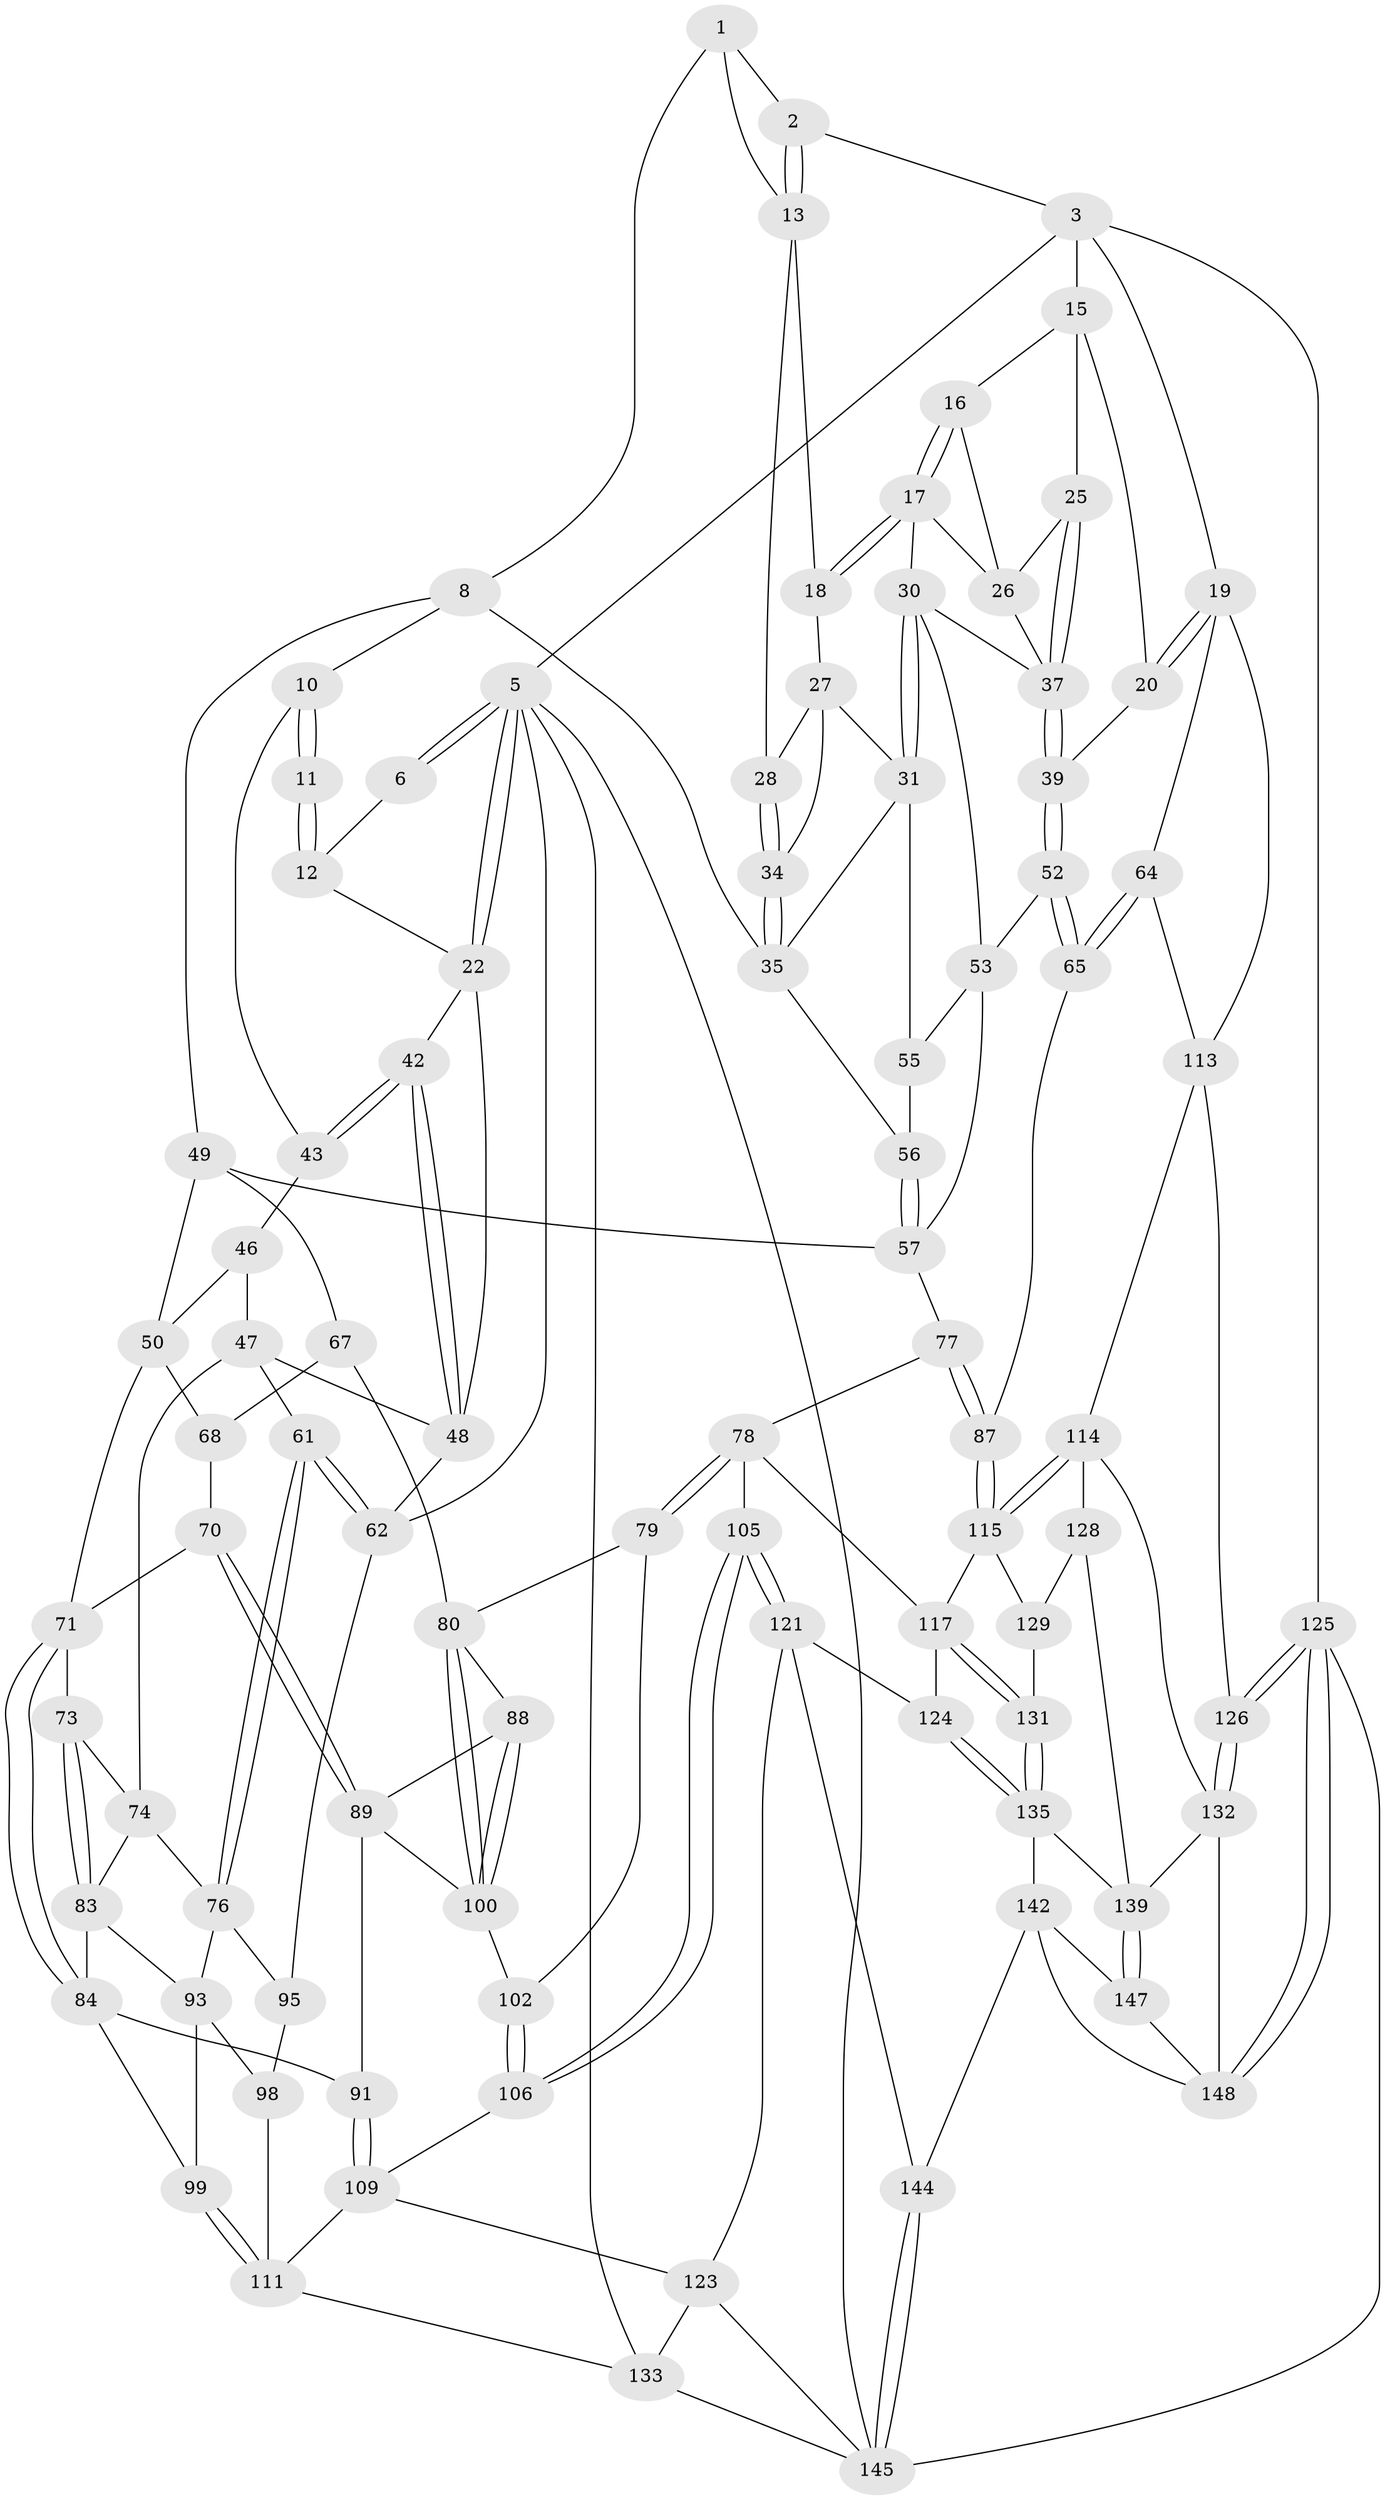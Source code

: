 // Generated by graph-tools (version 1.1) at 2025/24/03/03/25 07:24:33]
// undirected, 91 vertices, 204 edges
graph export_dot {
graph [start="1"]
  node [color=gray90,style=filled];
  1 [pos="+0.4624306584642994+0",super="+7"];
  2 [pos="+0.6136683620606439+0"];
  3 [pos="+0.8824445477737868+0",super="+4"];
  5 [pos="+0+0",super="+107"];
  6 [pos="+0.2554646362051495+0"];
  8 [pos="+0.3954547516472952+0.14153756166681303",super="+9"];
  10 [pos="+0.30634514958782+0.1000956697932196"];
  11 [pos="+0.2970674826183211+0.08398934506245831",super="+41"];
  12 [pos="+0.23576673987952526+0",super="+24"];
  13 [pos="+0.6305767844023608+0",super="+14"];
  15 [pos="+0.8788866268446495+0",super="+21"];
  16 [pos="+0.8723637607703808+0"];
  17 [pos="+0.7393618584657562+0.10129267899523774",super="+29"];
  18 [pos="+0.6339698237326576+0"];
  19 [pos="+1+0.16333768464270054",super="+63"];
  20 [pos="+1+0.15203190710301742"];
  22 [pos="+0+0",super="+23"];
  25 [pos="+0.8955743720194611+0.08776268147768573"];
  26 [pos="+0.8754770445290372+0.057713993674896935",super="+33"];
  27 [pos="+0.62146888260841+0.012829134441124244",super="+32"];
  28 [pos="+0.5335103389413121+0.10501307305012993"];
  30 [pos="+0.7322596951008745+0.19538847682993615",super="+45"];
  31 [pos="+0.6252584980902798+0.1795474586802837",super="+40"];
  34 [pos="+0.53352974941934+0.10513462276116148"];
  35 [pos="+0.535187740944772+0.13531240150739782",super="+36"];
  37 [pos="+0.8992929389719978+0.14475272991142318",super="+38"];
  39 [pos="+0.9241601867951588+0.19957462772654908"];
  42 [pos="+0.1102296844359411+0.11104250737761637"];
  43 [pos="+0.2002629285193732+0.13015938347416128",super="+44"];
  46 [pos="+0.22162795767016913+0.2510757832200937"];
  47 [pos="+0.1435901888978215+0.21757278323791987",super="+60"];
  48 [pos="+0.0931646382038425+0.13526559803141094",super="+54"];
  49 [pos="+0.36349402553375443+0.18011770358129287",super="+58"];
  50 [pos="+0.3155628185982854+0.24380463603472263",super="+51"];
  52 [pos="+0.8668606295820929+0.2844579596565872"];
  53 [pos="+0.7705617798477374+0.26147329286239296",super="+59"];
  55 [pos="+0.577696685657798+0.2220222586061223"];
  56 [pos="+0.5271585546818808+0.24427613863951905"];
  57 [pos="+0.4885924975597399+0.3009906285568008",super="+66"];
  61 [pos="+0+0.34318243052981556"];
  62 [pos="+0+0.3375115377566604",super="+96"];
  64 [pos="+1+0.43816907104649827",super="+112"];
  65 [pos="+0.9102175729489775+0.3455181513071332",super="+86"];
  67 [pos="+0.4323219882676394+0.34098779567564086",super="+82"];
  68 [pos="+0.3297985948861562+0.2625766854790918",super="+69"];
  70 [pos="+0.3512951277777809+0.39234164018797985"];
  71 [pos="+0.27023137482229526+0.360017716048713",super="+72"];
  73 [pos="+0.19616538315424287+0.3319966743201376"];
  74 [pos="+0.1028335796261781+0.3162133346413868",super="+75"];
  76 [pos="+0.03518062830374802+0.41431978298090866",super="+94"];
  77 [pos="+0.6443406344201685+0.4611793359064319"];
  78 [pos="+0.6158150104952971+0.48176879927369454",super="+104"];
  79 [pos="+0.5069206848590828+0.4877585604361646"];
  80 [pos="+0.5064428182709153+0.4876959771618018",super="+81"];
  83 [pos="+0.15960054477804547+0.40261016910326825",super="+85"];
  84 [pos="+0.2282411329467071+0.4897544237534376",super="+92"];
  87 [pos="+0.7286204883189776+0.5050352893841331"];
  88 [pos="+0.38827447622348626+0.47131771628861613"];
  89 [pos="+0.33545475707811256+0.46686516339553313",super="+90"];
  91 [pos="+0.2515722428672853+0.5109804109616036"];
  93 [pos="+0.08774378915076333+0.4826206294568328",super="+97"];
  95 [pos="+0+0.6288480783760187"];
  98 [pos="+0+0.6380378590152437"];
  99 [pos="+0.20266982211203197+0.5618948869264471"];
  100 [pos="+0.40716217746829975+0.5664341246132514",super="+101"];
  102 [pos="+0.4808112212541877+0.5922570301076664",super="+103"];
  105 [pos="+0.5082096268559383+0.6522325016524313"];
  106 [pos="+0.48066599809736676+0.6242363225130448",super="+108"];
  109 [pos="+0.35604926265335457+0.6793006695748104",super="+110"];
  111 [pos="+0.19857953606365514+0.6532205942848003",super="+119"];
  113 [pos="+0.9132802260565097+0.6681442315813664",super="+120"];
  114 [pos="+0.9087494010085198+0.6740670307838807",super="+127"];
  115 [pos="+0.727627034988444+0.6961456795535618",super="+116"];
  117 [pos="+0.6909591448450019+0.7217761593146027",super="+118"];
  121 [pos="+0.4870527166612857+0.7693300014292678",super="+122"];
  123 [pos="+0.36995838538478665+0.7746041700238716",super="+136"];
  124 [pos="+0.5060996541707204+0.7706324477588974"];
  125 [pos="+1+1"];
  126 [pos="+1+0.8085193465676345"];
  128 [pos="+0.8670862466386478+0.7759343215785346",super="+137"];
  129 [pos="+0.7826209615898416+0.7606569402769987",super="+130"];
  131 [pos="+0.6513776376344732+0.8024204791640969"];
  132 [pos="+0.9798333391187023+0.8379121265595868",super="+138"];
  133 [pos="+0.13622689372046987+0.8114369117244012",super="+134"];
  135 [pos="+0.6438905596630614+0.8098523706460463",super="+141"];
  139 [pos="+0.8665870467943376+0.8868374603624098",super="+140"];
  142 [pos="+0.6564299306885675+0.9302488639735965",super="+143"];
  144 [pos="+0.4403206733598439+1"];
  145 [pos="+0.24817413409179245+1",super="+146"];
  147 [pos="+0.8444402671038785+0.9065278160445541"];
  148 [pos="+1+1",super="+149"];
  1 -- 2;
  1 -- 8;
  1 -- 13;
  2 -- 3;
  2 -- 13;
  2 -- 13;
  3 -- 15;
  3 -- 19;
  3 -- 5;
  3 -- 125;
  5 -- 6;
  5 -- 6;
  5 -- 22;
  5 -- 22;
  5 -- 145;
  5 -- 133;
  5 -- 62;
  6 -- 12;
  8 -- 35;
  8 -- 49;
  8 -- 10;
  10 -- 11;
  10 -- 11;
  10 -- 43;
  11 -- 12 [weight=2];
  11 -- 12;
  12 -- 22;
  13 -- 18;
  13 -- 28;
  15 -- 16;
  15 -- 25;
  15 -- 20;
  16 -- 17;
  16 -- 17;
  16 -- 26;
  17 -- 18;
  17 -- 18;
  17 -- 30;
  17 -- 26;
  18 -- 27;
  19 -- 20;
  19 -- 20;
  19 -- 64;
  19 -- 113;
  20 -- 39;
  22 -- 42;
  22 -- 48;
  25 -- 26;
  25 -- 37;
  25 -- 37;
  26 -- 37;
  27 -- 28;
  27 -- 34;
  27 -- 31;
  28 -- 34;
  28 -- 34;
  30 -- 31;
  30 -- 31;
  30 -- 53;
  30 -- 37;
  31 -- 35;
  31 -- 55;
  34 -- 35;
  34 -- 35;
  35 -- 56;
  37 -- 39;
  37 -- 39;
  39 -- 52;
  39 -- 52;
  42 -- 43;
  42 -- 43;
  42 -- 48;
  42 -- 48;
  43 -- 46;
  46 -- 47;
  46 -- 50;
  47 -- 48;
  47 -- 74;
  47 -- 61;
  48 -- 62;
  49 -- 50;
  49 -- 67;
  49 -- 57;
  50 -- 68;
  50 -- 71;
  52 -- 53;
  52 -- 65;
  52 -- 65;
  53 -- 57;
  53 -- 55;
  55 -- 56;
  56 -- 57;
  56 -- 57;
  57 -- 77;
  61 -- 62;
  61 -- 62;
  61 -- 76;
  61 -- 76;
  62 -- 95;
  64 -- 65 [weight=2];
  64 -- 65;
  64 -- 113;
  65 -- 87;
  67 -- 68 [weight=2];
  67 -- 80;
  68 -- 70;
  70 -- 71;
  70 -- 89;
  70 -- 89;
  71 -- 84;
  71 -- 84;
  71 -- 73;
  73 -- 74;
  73 -- 83;
  73 -- 83;
  74 -- 83;
  74 -- 76;
  76 -- 93;
  76 -- 95;
  77 -- 78;
  77 -- 87;
  77 -- 87;
  78 -- 79;
  78 -- 79;
  78 -- 105;
  78 -- 117;
  79 -- 80;
  79 -- 102;
  80 -- 100;
  80 -- 100;
  80 -- 88;
  83 -- 84;
  83 -- 93;
  84 -- 99;
  84 -- 91;
  87 -- 115;
  87 -- 115;
  88 -- 89;
  88 -- 100;
  88 -- 100;
  89 -- 91;
  89 -- 100;
  91 -- 109;
  91 -- 109;
  93 -- 98;
  93 -- 99;
  95 -- 98;
  98 -- 111;
  99 -- 111;
  99 -- 111;
  100 -- 102;
  102 -- 106 [weight=2];
  102 -- 106;
  105 -- 106;
  105 -- 106;
  105 -- 121;
  105 -- 121;
  106 -- 109;
  109 -- 123;
  109 -- 111;
  111 -- 133;
  113 -- 114;
  113 -- 126;
  114 -- 115;
  114 -- 115;
  114 -- 128;
  114 -- 132;
  115 -- 129;
  115 -- 117;
  117 -- 131;
  117 -- 131;
  117 -- 124;
  121 -- 124;
  121 -- 144;
  121 -- 123;
  123 -- 145;
  123 -- 133;
  124 -- 135;
  124 -- 135;
  125 -- 126;
  125 -- 126;
  125 -- 148;
  125 -- 148;
  125 -- 145;
  126 -- 132;
  126 -- 132;
  128 -- 129 [weight=2];
  128 -- 139;
  129 -- 131;
  131 -- 135;
  131 -- 135;
  132 -- 148;
  132 -- 139;
  133 -- 145;
  135 -- 139;
  135 -- 142;
  139 -- 147;
  139 -- 147;
  142 -- 147;
  142 -- 144;
  142 -- 148;
  144 -- 145;
  144 -- 145;
  147 -- 148;
}
